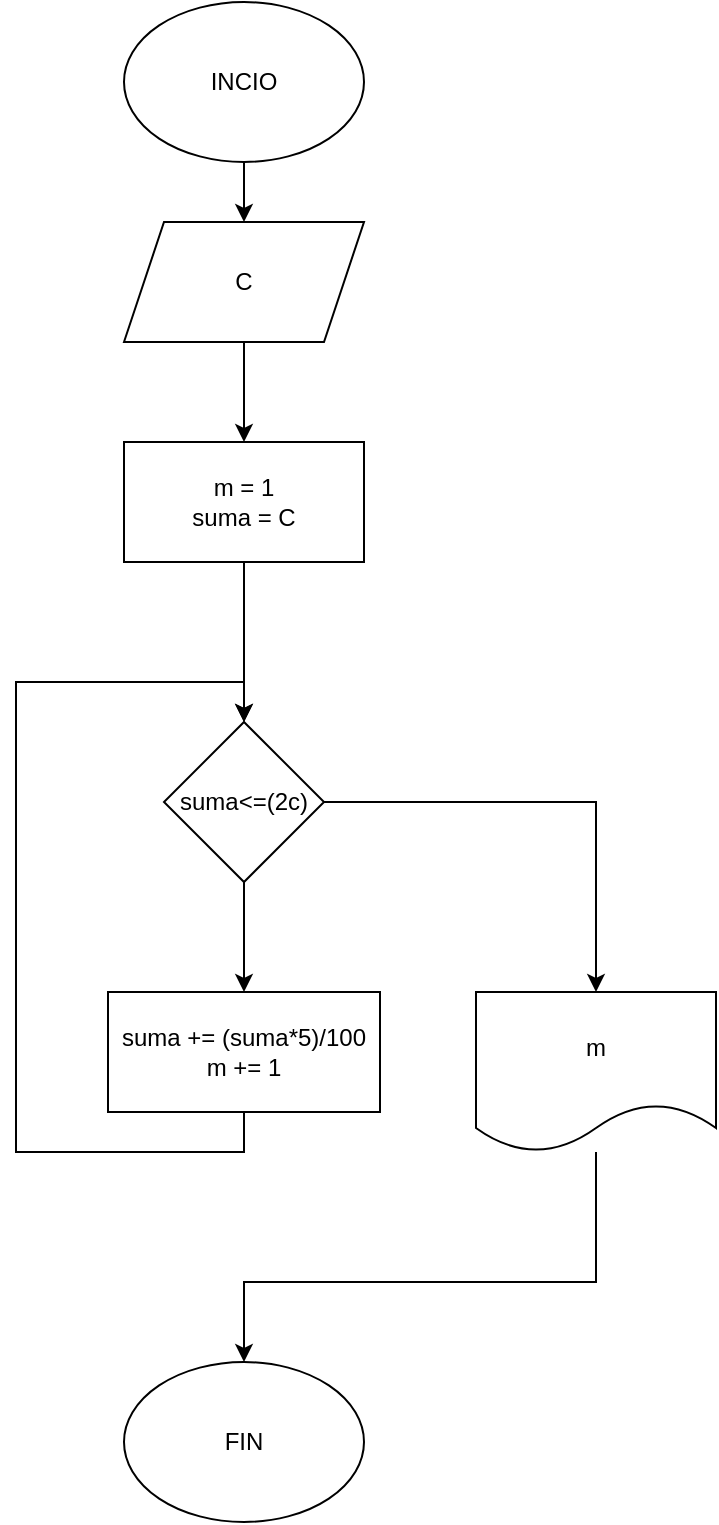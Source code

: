 <mxfile version="20.3.0" type="device"><diagram id="Ul48XIAG5_NRR_4xfdPY" name="Página-1"><mxGraphModel dx="1402" dy="847" grid="1" gridSize="10" guides="1" tooltips="1" connect="1" arrows="1" fold="1" page="1" pageScale="1" pageWidth="827" pageHeight="1169" math="0" shadow="0"><root><mxCell id="0"/><mxCell id="1" parent="0"/><mxCell id="YbSaATUMmWCbgzZRAqPp-3" style="edgeStyle=orthogonalEdgeStyle;rounded=0;orthogonalLoop=1;jettySize=auto;html=1;entryX=0.5;entryY=0;entryDx=0;entryDy=0;" parent="1" source="YbSaATUMmWCbgzZRAqPp-1" target="YbSaATUMmWCbgzZRAqPp-2" edge="1"><mxGeometry relative="1" as="geometry"/></mxCell><mxCell id="YbSaATUMmWCbgzZRAqPp-1" value="INCIO" style="ellipse;whiteSpace=wrap;html=1;" parent="1" vertex="1"><mxGeometry x="354" y="240" width="120" height="80" as="geometry"/></mxCell><mxCell id="YbSaATUMmWCbgzZRAqPp-7" style="edgeStyle=orthogonalEdgeStyle;rounded=0;orthogonalLoop=1;jettySize=auto;html=1;" parent="1" source="YbSaATUMmWCbgzZRAqPp-2" target="YbSaATUMmWCbgzZRAqPp-6" edge="1"><mxGeometry relative="1" as="geometry"/></mxCell><mxCell id="YbSaATUMmWCbgzZRAqPp-2" value="C" style="shape=parallelogram;perimeter=parallelogramPerimeter;whiteSpace=wrap;html=1;fixedSize=1;" parent="1" vertex="1"><mxGeometry x="354" y="350" width="120" height="60" as="geometry"/></mxCell><mxCell id="YbSaATUMmWCbgzZRAqPp-10" style="edgeStyle=orthogonalEdgeStyle;rounded=0;orthogonalLoop=1;jettySize=auto;html=1;" parent="1" source="YbSaATUMmWCbgzZRAqPp-4" target="YbSaATUMmWCbgzZRAqPp-9" edge="1"><mxGeometry relative="1" as="geometry"/></mxCell><mxCell id="YbSaATUMmWCbgzZRAqPp-13" value="" style="edgeStyle=orthogonalEdgeStyle;rounded=0;orthogonalLoop=1;jettySize=auto;html=1;" parent="1" source="YbSaATUMmWCbgzZRAqPp-4" target="YbSaATUMmWCbgzZRAqPp-12" edge="1"><mxGeometry relative="1" as="geometry"/></mxCell><mxCell id="YbSaATUMmWCbgzZRAqPp-4" value="suma&amp;lt;=(2c)" style="rhombus;whiteSpace=wrap;html=1;" parent="1" vertex="1"><mxGeometry x="374" y="600" width="80" height="80" as="geometry"/></mxCell><mxCell id="YbSaATUMmWCbgzZRAqPp-8" style="edgeStyle=orthogonalEdgeStyle;rounded=0;orthogonalLoop=1;jettySize=auto;html=1;" parent="1" source="YbSaATUMmWCbgzZRAqPp-6" target="YbSaATUMmWCbgzZRAqPp-4" edge="1"><mxGeometry relative="1" as="geometry"/></mxCell><mxCell id="YbSaATUMmWCbgzZRAqPp-6" value="m = 1&lt;br&gt;suma = C" style="rounded=0;whiteSpace=wrap;html=1;" parent="1" vertex="1"><mxGeometry x="354" y="460" width="120" height="60" as="geometry"/></mxCell><mxCell id="YbSaATUMmWCbgzZRAqPp-11" style="edgeStyle=orthogonalEdgeStyle;rounded=0;orthogonalLoop=1;jettySize=auto;html=1;entryX=0.5;entryY=0;entryDx=0;entryDy=0;" parent="1" source="YbSaATUMmWCbgzZRAqPp-9" target="YbSaATUMmWCbgzZRAqPp-4" edge="1"><mxGeometry relative="1" as="geometry"><Array as="points"><mxPoint x="414" y="815"/><mxPoint x="300" y="815"/><mxPoint x="300" y="580"/><mxPoint x="414" y="580"/></Array></mxGeometry></mxCell><mxCell id="YbSaATUMmWCbgzZRAqPp-9" value="suma += (suma*5)/100&lt;br&gt;m += 1" style="rounded=0;whiteSpace=wrap;html=1;" parent="1" vertex="1"><mxGeometry x="346" y="735" width="136" height="60" as="geometry"/></mxCell><mxCell id="YbSaATUMmWCbgzZRAqPp-16" style="edgeStyle=orthogonalEdgeStyle;rounded=0;orthogonalLoop=1;jettySize=auto;html=1;" parent="1" source="YbSaATUMmWCbgzZRAqPp-12" target="YbSaATUMmWCbgzZRAqPp-15" edge="1"><mxGeometry relative="1" as="geometry"><Array as="points"><mxPoint x="590" y="880"/><mxPoint x="414" y="880"/></Array></mxGeometry></mxCell><mxCell id="YbSaATUMmWCbgzZRAqPp-12" value="m" style="shape=document;whiteSpace=wrap;html=1;boundedLbl=1;" parent="1" vertex="1"><mxGeometry x="530" y="735" width="120" height="80" as="geometry"/></mxCell><mxCell id="YbSaATUMmWCbgzZRAqPp-15" value="FIN" style="ellipse;whiteSpace=wrap;html=1;" parent="1" vertex="1"><mxGeometry x="354" y="920" width="120" height="80" as="geometry"/></mxCell></root></mxGraphModel></diagram></mxfile>
